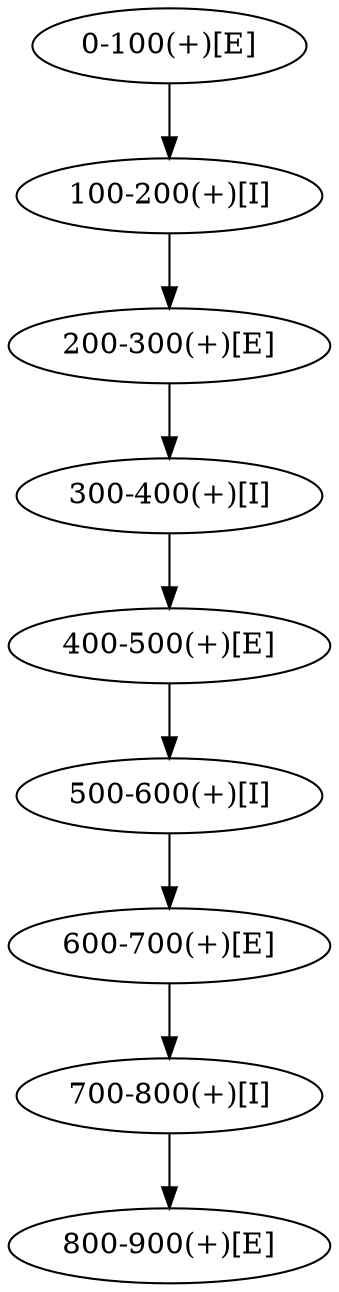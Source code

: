 strict digraph G {
"0-100(+)[E]" [scores="A=0.2"];
"100-200(+)[I]" [scores="A=1.0"];
"400-500(+)[E]" [scores="A=0.2"];
"300-400(+)[I]" [scores="A=1.0"];
"800-900(+)[E]" [scores="A=0.2"];
"700-800(+)[I]" [scores="A=1.0"];
"200-300(+)[E]" [scores="A=0.2"];
"600-700(+)[E]" [scores="A=0.2"];
"500-600(+)[I]" [scores="A=1.0"];
"0-100(+)[E]" -> "100-200(+)[I]";
"100-200(+)[I]" -> "200-300(+)[E]";
"400-500(+)[E]" -> "500-600(+)[I]";
"300-400(+)[I]" -> "400-500(+)[E]";
"700-800(+)[I]" -> "800-900(+)[E]";
"200-300(+)[E]" -> "300-400(+)[I]";
"600-700(+)[E]" -> "700-800(+)[I]";
"500-600(+)[I]" -> "600-700(+)[E]";
}
